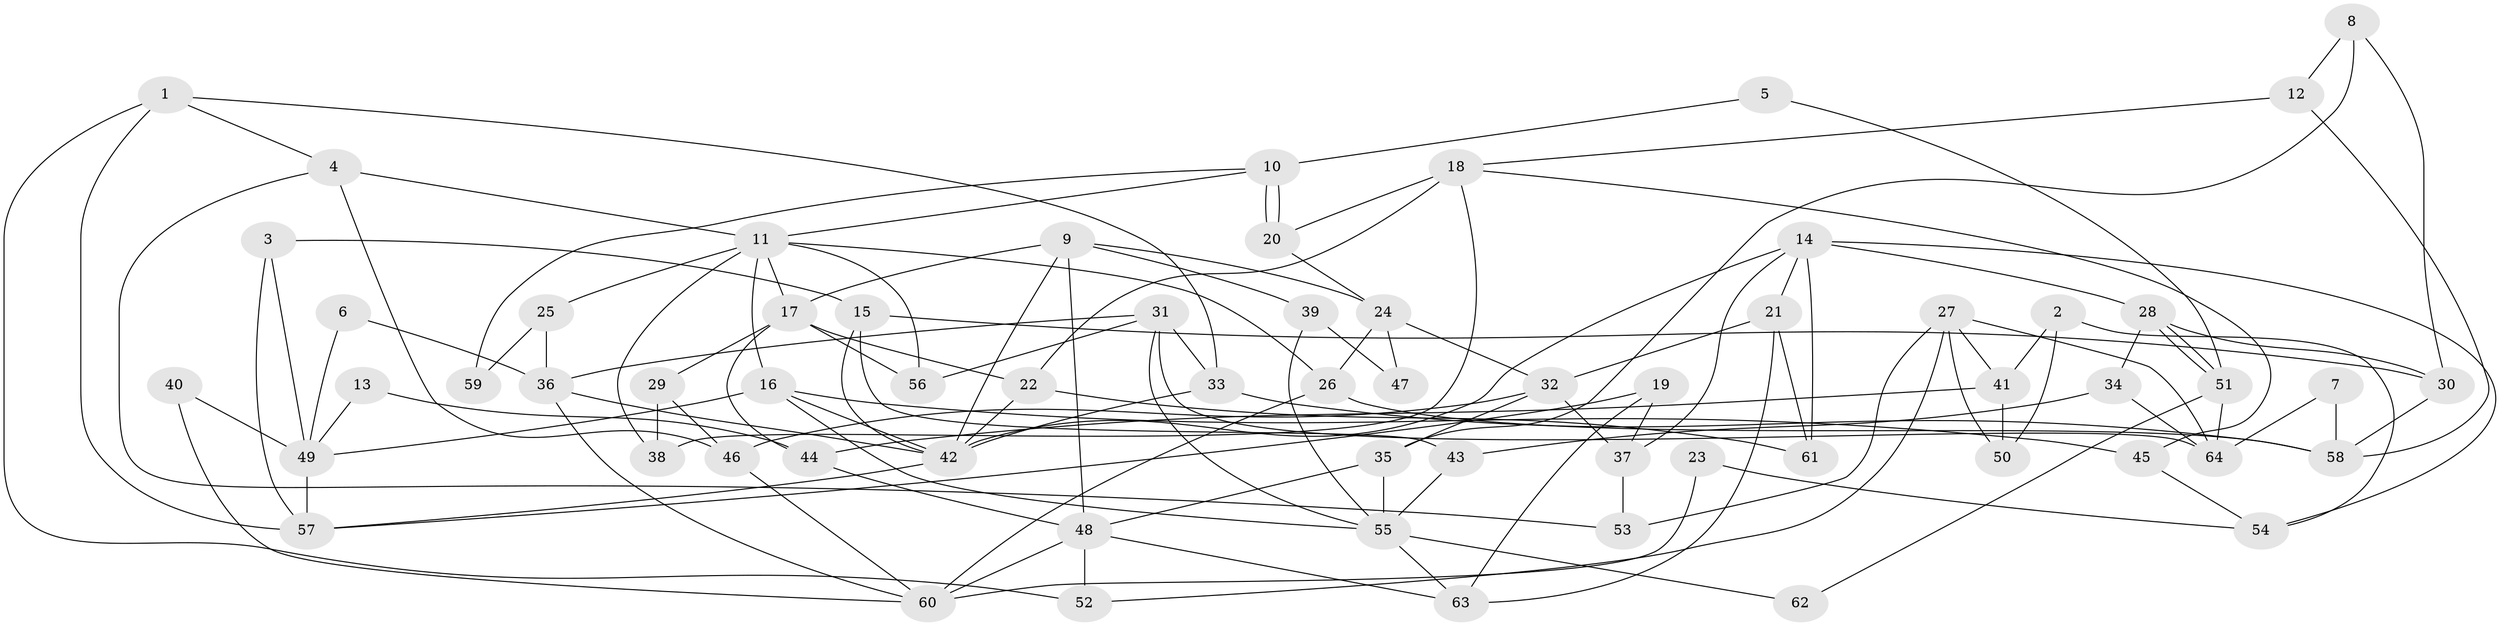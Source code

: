 // coarse degree distribution, {8: 0.07692307692307693, 5: 0.11538461538461539, 7: 0.038461538461538464, 12: 0.038461538461538464, 6: 0.07692307692307693, 2: 0.19230769230769232, 4: 0.19230769230769232, 10: 0.038461538461538464, 9: 0.07692307692307693, 3: 0.11538461538461539, 11: 0.038461538461538464}
// Generated by graph-tools (version 1.1) at 2025/51/03/04/25 22:51:23]
// undirected, 64 vertices, 128 edges
graph export_dot {
  node [color=gray90,style=filled];
  1;
  2;
  3;
  4;
  5;
  6;
  7;
  8;
  9;
  10;
  11;
  12;
  13;
  14;
  15;
  16;
  17;
  18;
  19;
  20;
  21;
  22;
  23;
  24;
  25;
  26;
  27;
  28;
  29;
  30;
  31;
  32;
  33;
  34;
  35;
  36;
  37;
  38;
  39;
  40;
  41;
  42;
  43;
  44;
  45;
  46;
  47;
  48;
  49;
  50;
  51;
  52;
  53;
  54;
  55;
  56;
  57;
  58;
  59;
  60;
  61;
  62;
  63;
  64;
  1 -- 57;
  1 -- 33;
  1 -- 4;
  1 -- 52;
  2 -- 54;
  2 -- 41;
  2 -- 50;
  3 -- 15;
  3 -- 57;
  3 -- 49;
  4 -- 46;
  4 -- 11;
  4 -- 53;
  5 -- 51;
  5 -- 10;
  6 -- 36;
  6 -- 49;
  7 -- 58;
  7 -- 64;
  8 -- 35;
  8 -- 30;
  8 -- 12;
  9 -- 17;
  9 -- 24;
  9 -- 39;
  9 -- 42;
  9 -- 48;
  10 -- 11;
  10 -- 20;
  10 -- 20;
  10 -- 59;
  11 -- 16;
  11 -- 17;
  11 -- 25;
  11 -- 26;
  11 -- 38;
  11 -- 56;
  12 -- 58;
  12 -- 18;
  13 -- 49;
  13 -- 44;
  14 -- 42;
  14 -- 21;
  14 -- 28;
  14 -- 37;
  14 -- 54;
  14 -- 61;
  15 -- 43;
  15 -- 42;
  15 -- 30;
  16 -- 42;
  16 -- 55;
  16 -- 45;
  16 -- 49;
  17 -- 56;
  17 -- 22;
  17 -- 29;
  17 -- 44;
  18 -- 22;
  18 -- 20;
  18 -- 38;
  18 -- 45;
  19 -- 37;
  19 -- 63;
  19 -- 57;
  20 -- 24;
  21 -- 61;
  21 -- 32;
  21 -- 63;
  22 -- 42;
  22 -- 61;
  23 -- 54;
  23 -- 60;
  24 -- 26;
  24 -- 32;
  24 -- 47;
  25 -- 36;
  25 -- 59;
  26 -- 58;
  26 -- 60;
  27 -- 53;
  27 -- 52;
  27 -- 41;
  27 -- 50;
  27 -- 64;
  28 -- 51;
  28 -- 51;
  28 -- 30;
  28 -- 34;
  29 -- 38;
  29 -- 46;
  30 -- 58;
  31 -- 55;
  31 -- 36;
  31 -- 33;
  31 -- 56;
  31 -- 64;
  32 -- 46;
  32 -- 35;
  32 -- 37;
  33 -- 42;
  33 -- 58;
  34 -- 64;
  34 -- 43;
  35 -- 48;
  35 -- 55;
  36 -- 42;
  36 -- 60;
  37 -- 53;
  39 -- 55;
  39 -- 47;
  40 -- 49;
  40 -- 60;
  41 -- 50;
  41 -- 44;
  42 -- 57;
  43 -- 55;
  44 -- 48;
  45 -- 54;
  46 -- 60;
  48 -- 52;
  48 -- 60;
  48 -- 63;
  49 -- 57;
  51 -- 64;
  51 -- 62;
  55 -- 63;
  55 -- 62;
}
